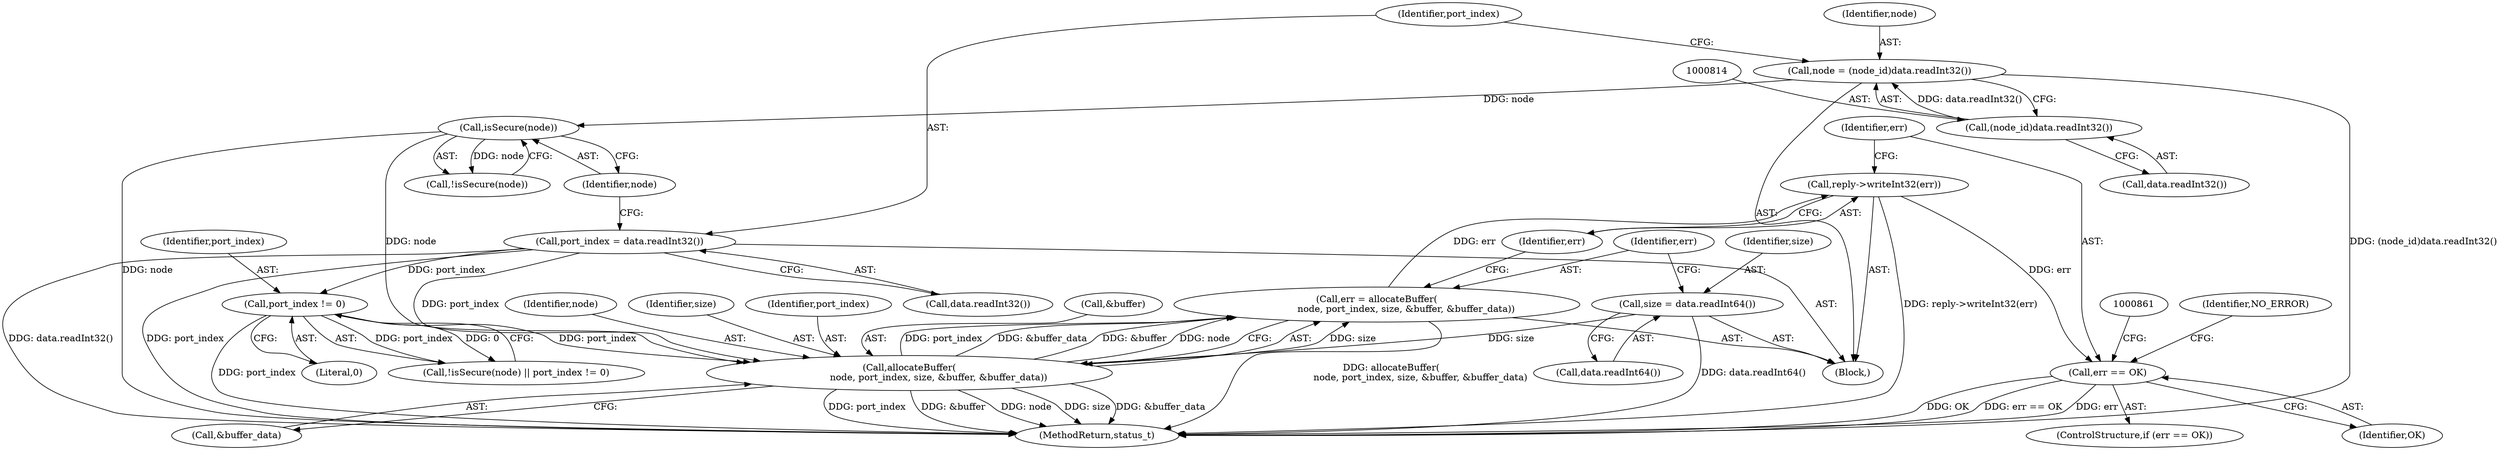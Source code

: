 digraph "0_Android_1171e7c047bf79e7c93342bb6a812c9edd86aa84@API" {
"1000852" [label="(Call,reply->writeInt32(err))"];
"1000842" [label="(Call,err = allocateBuffer(\n                    node, port_index, size, &buffer, &buffer_data))"];
"1000844" [label="(Call,allocateBuffer(\n                    node, port_index, size, &buffer, &buffer_data))"];
"1000823" [label="(Call,isSecure(node))"];
"1000811" [label="(Call,node = (node_id)data.readInt32())"];
"1000813" [label="(Call,(node_id)data.readInt32())"];
"1000817" [label="(Call,port_index = data.readInt32())"];
"1000825" [label="(Call,port_index != 0)"];
"1000836" [label="(Call,size = data.readInt64())"];
"1000855" [label="(Call,err == OK)"];
"1000819" [label="(Call,data.readInt32())"];
"1000812" [label="(Identifier,node)"];
"1000827" [label="(Literal,0)"];
"1000824" [label="(Identifier,node)"];
"1000825" [label="(Call,port_index != 0)"];
"1000855" [label="(Call,err == OK)"];
"1000847" [label="(Identifier,size)"];
"1000854" [label="(ControlStructure,if (err == OK))"];
"1000821" [label="(Call,!isSecure(node) || port_index != 0)"];
"1000838" [label="(Call,data.readInt64())"];
"1000846" [label="(Identifier,port_index)"];
"1001056" [label="(MethodReturn,status_t)"];
"1000843" [label="(Identifier,err)"];
"1000842" [label="(Call,err = allocateBuffer(\n                    node, port_index, size, &buffer, &buffer_data))"];
"1000848" [label="(Call,&buffer)"];
"1000836" [label="(Call,size = data.readInt64())"];
"1000826" [label="(Identifier,port_index)"];
"1000868" [label="(Identifier,NO_ERROR)"];
"1000857" [label="(Identifier,OK)"];
"1000805" [label="(Block,)"];
"1000817" [label="(Call,port_index = data.readInt32())"];
"1000815" [label="(Call,data.readInt32())"];
"1000813" [label="(Call,(node_id)data.readInt32())"];
"1000822" [label="(Call,!isSecure(node))"];
"1000837" [label="(Identifier,size)"];
"1000856" [label="(Identifier,err)"];
"1000850" [label="(Call,&buffer_data)"];
"1000845" [label="(Identifier,node)"];
"1000811" [label="(Call,node = (node_id)data.readInt32())"];
"1000853" [label="(Identifier,err)"];
"1000852" [label="(Call,reply->writeInt32(err))"];
"1000844" [label="(Call,allocateBuffer(\n                    node, port_index, size, &buffer, &buffer_data))"];
"1000823" [label="(Call,isSecure(node))"];
"1000818" [label="(Identifier,port_index)"];
"1000852" -> "1000805"  [label="AST: "];
"1000852" -> "1000853"  [label="CFG: "];
"1000853" -> "1000852"  [label="AST: "];
"1000856" -> "1000852"  [label="CFG: "];
"1000852" -> "1001056"  [label="DDG: reply->writeInt32(err)"];
"1000842" -> "1000852"  [label="DDG: err"];
"1000852" -> "1000855"  [label="DDG: err"];
"1000842" -> "1000805"  [label="AST: "];
"1000842" -> "1000844"  [label="CFG: "];
"1000843" -> "1000842"  [label="AST: "];
"1000844" -> "1000842"  [label="AST: "];
"1000853" -> "1000842"  [label="CFG: "];
"1000842" -> "1001056"  [label="DDG: allocateBuffer(\n                    node, port_index, size, &buffer, &buffer_data)"];
"1000844" -> "1000842"  [label="DDG: size"];
"1000844" -> "1000842"  [label="DDG: port_index"];
"1000844" -> "1000842"  [label="DDG: &buffer_data"];
"1000844" -> "1000842"  [label="DDG: &buffer"];
"1000844" -> "1000842"  [label="DDG: node"];
"1000844" -> "1000850"  [label="CFG: "];
"1000845" -> "1000844"  [label="AST: "];
"1000846" -> "1000844"  [label="AST: "];
"1000847" -> "1000844"  [label="AST: "];
"1000848" -> "1000844"  [label="AST: "];
"1000850" -> "1000844"  [label="AST: "];
"1000844" -> "1001056"  [label="DDG: &buffer_data"];
"1000844" -> "1001056"  [label="DDG: port_index"];
"1000844" -> "1001056"  [label="DDG: &buffer"];
"1000844" -> "1001056"  [label="DDG: node"];
"1000844" -> "1001056"  [label="DDG: size"];
"1000823" -> "1000844"  [label="DDG: node"];
"1000817" -> "1000844"  [label="DDG: port_index"];
"1000825" -> "1000844"  [label="DDG: port_index"];
"1000836" -> "1000844"  [label="DDG: size"];
"1000823" -> "1000822"  [label="AST: "];
"1000823" -> "1000824"  [label="CFG: "];
"1000824" -> "1000823"  [label="AST: "];
"1000822" -> "1000823"  [label="CFG: "];
"1000823" -> "1001056"  [label="DDG: node"];
"1000823" -> "1000822"  [label="DDG: node"];
"1000811" -> "1000823"  [label="DDG: node"];
"1000811" -> "1000805"  [label="AST: "];
"1000811" -> "1000813"  [label="CFG: "];
"1000812" -> "1000811"  [label="AST: "];
"1000813" -> "1000811"  [label="AST: "];
"1000818" -> "1000811"  [label="CFG: "];
"1000811" -> "1001056"  [label="DDG: (node_id)data.readInt32()"];
"1000813" -> "1000811"  [label="DDG: data.readInt32()"];
"1000813" -> "1000815"  [label="CFG: "];
"1000814" -> "1000813"  [label="AST: "];
"1000815" -> "1000813"  [label="AST: "];
"1000817" -> "1000805"  [label="AST: "];
"1000817" -> "1000819"  [label="CFG: "];
"1000818" -> "1000817"  [label="AST: "];
"1000819" -> "1000817"  [label="AST: "];
"1000824" -> "1000817"  [label="CFG: "];
"1000817" -> "1001056"  [label="DDG: port_index"];
"1000817" -> "1001056"  [label="DDG: data.readInt32()"];
"1000817" -> "1000825"  [label="DDG: port_index"];
"1000825" -> "1000821"  [label="AST: "];
"1000825" -> "1000827"  [label="CFG: "];
"1000826" -> "1000825"  [label="AST: "];
"1000827" -> "1000825"  [label="AST: "];
"1000821" -> "1000825"  [label="CFG: "];
"1000825" -> "1001056"  [label="DDG: port_index"];
"1000825" -> "1000821"  [label="DDG: port_index"];
"1000825" -> "1000821"  [label="DDG: 0"];
"1000836" -> "1000805"  [label="AST: "];
"1000836" -> "1000838"  [label="CFG: "];
"1000837" -> "1000836"  [label="AST: "];
"1000838" -> "1000836"  [label="AST: "];
"1000843" -> "1000836"  [label="CFG: "];
"1000836" -> "1001056"  [label="DDG: data.readInt64()"];
"1000855" -> "1000854"  [label="AST: "];
"1000855" -> "1000857"  [label="CFG: "];
"1000856" -> "1000855"  [label="AST: "];
"1000857" -> "1000855"  [label="AST: "];
"1000861" -> "1000855"  [label="CFG: "];
"1000868" -> "1000855"  [label="CFG: "];
"1000855" -> "1001056"  [label="DDG: OK"];
"1000855" -> "1001056"  [label="DDG: err == OK"];
"1000855" -> "1001056"  [label="DDG: err"];
}
